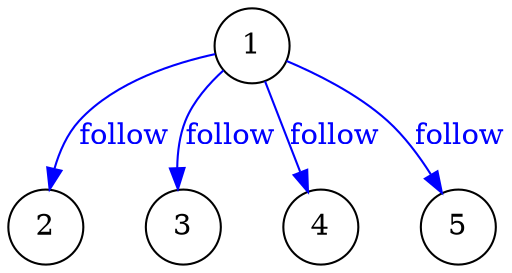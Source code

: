 digraph G {
    node [shape=circle];
    edge [color=blue, fontcolor="blue"];
    1 -> 2 [label="follow"];
    1 -> 3 [label="follow"];
    1 -> 4 [label="follow"];
    1 -> 5 [label="follow"];
}